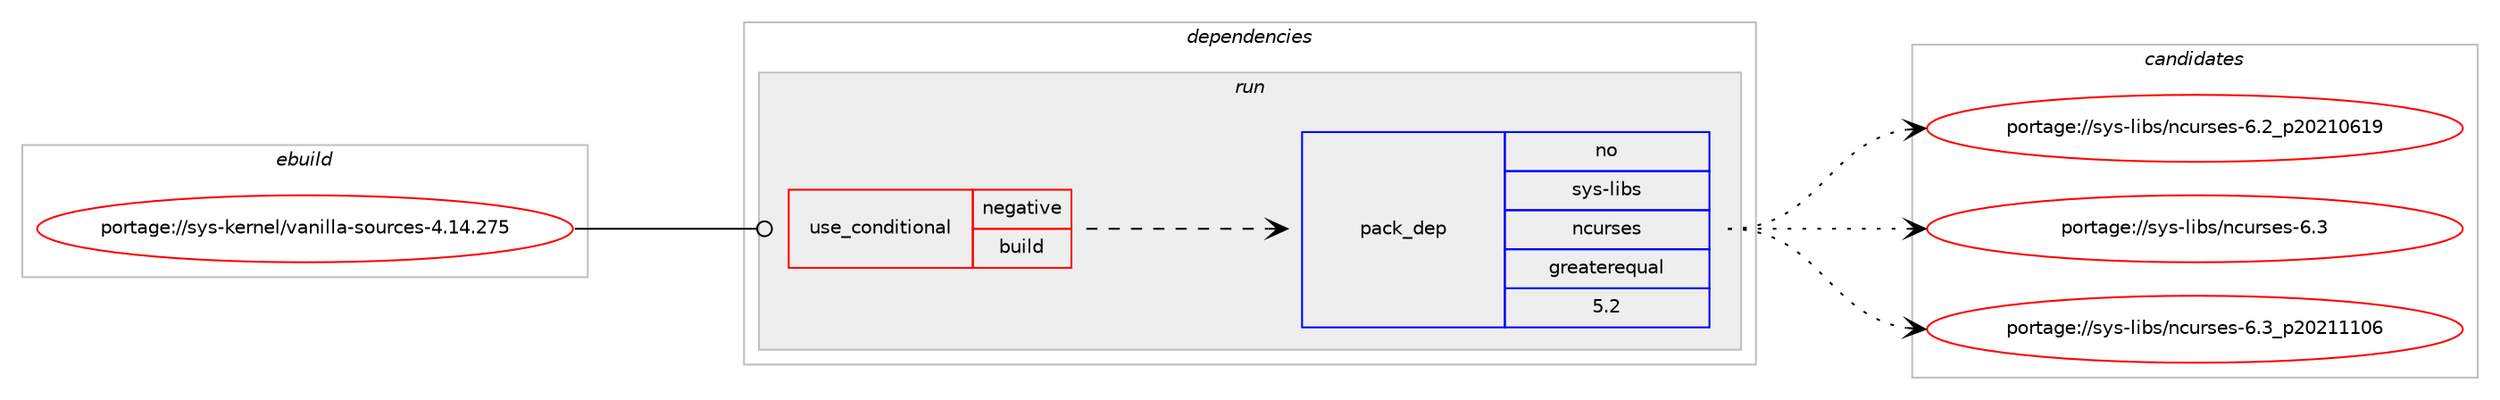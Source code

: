 digraph prolog {

# *************
# Graph options
# *************

newrank=true;
concentrate=true;
compound=true;
graph [rankdir=LR,fontname=Helvetica,fontsize=10,ranksep=1.5];#, ranksep=2.5, nodesep=0.2];
edge  [arrowhead=vee];
node  [fontname=Helvetica,fontsize=10];

# **********
# The ebuild
# **********

subgraph cluster_leftcol {
color=gray;
rank=same;
label=<<i>ebuild</i>>;
id [label="portage://sys-kernel/vanilla-sources-4.14.275", color=red, width=4, href="../sys-kernel/vanilla-sources-4.14.275.svg"];
}

# ****************
# The dependencies
# ****************

subgraph cluster_midcol {
color=gray;
label=<<i>dependencies</i>>;
subgraph cluster_compile {
fillcolor="#eeeeee";
style=filled;
label=<<i>compile</i>>;
}
subgraph cluster_compileandrun {
fillcolor="#eeeeee";
style=filled;
label=<<i>compile and run</i>>;
}
subgraph cluster_run {
fillcolor="#eeeeee";
style=filled;
label=<<i>run</i>>;
subgraph cond114 {
dependency899 [label=<<TABLE BORDER="0" CELLBORDER="1" CELLSPACING="0" CELLPADDING="4"><TR><TD ROWSPAN="3" CELLPADDING="10">use_conditional</TD></TR><TR><TD>negative</TD></TR><TR><TD>build</TD></TR></TABLE>>, shape=none, color=red];
# *** BEGIN UNKNOWN DEPENDENCY TYPE (TODO) ***
# dependency899 -> package_dependency(portage://sys-kernel/vanilla-sources-4.14.275,run,no,app-arch,cpio,none,[,,],[],[])
# *** END UNKNOWN DEPENDENCY TYPE (TODO) ***

# *** BEGIN UNKNOWN DEPENDENCY TYPE (TODO) ***
# dependency899 -> package_dependency(portage://sys-kernel/vanilla-sources-4.14.275,run,no,dev-lang,perl,none,[,,],[],[])
# *** END UNKNOWN DEPENDENCY TYPE (TODO) ***

# *** BEGIN UNKNOWN DEPENDENCY TYPE (TODO) ***
# dependency899 -> package_dependency(portage://sys-kernel/vanilla-sources-4.14.275,run,no,sys-devel,bc,none,[,,],[],[])
# *** END UNKNOWN DEPENDENCY TYPE (TODO) ***

# *** BEGIN UNKNOWN DEPENDENCY TYPE (TODO) ***
# dependency899 -> package_dependency(portage://sys-kernel/vanilla-sources-4.14.275,run,no,sys-devel,bison,none,[,,],[],[])
# *** END UNKNOWN DEPENDENCY TYPE (TODO) ***

# *** BEGIN UNKNOWN DEPENDENCY TYPE (TODO) ***
# dependency899 -> package_dependency(portage://sys-kernel/vanilla-sources-4.14.275,run,no,sys-devel,flex,none,[,,],[],[])
# *** END UNKNOWN DEPENDENCY TYPE (TODO) ***

# *** BEGIN UNKNOWN DEPENDENCY TYPE (TODO) ***
# dependency899 -> package_dependency(portage://sys-kernel/vanilla-sources-4.14.275,run,no,sys-devel,make,none,[,,],[],[])
# *** END UNKNOWN DEPENDENCY TYPE (TODO) ***

subgraph pack783 {
dependency900 [label=<<TABLE BORDER="0" CELLBORDER="1" CELLSPACING="0" CELLPADDING="4" WIDTH="220"><TR><TD ROWSPAN="6" CELLPADDING="30">pack_dep</TD></TR><TR><TD WIDTH="110">no</TD></TR><TR><TD>sys-libs</TD></TR><TR><TD>ncurses</TD></TR><TR><TD>greaterequal</TD></TR><TR><TD>5.2</TD></TR></TABLE>>, shape=none, color=blue];
}
dependency899:e -> dependency900:w [weight=20,style="dashed",arrowhead="vee"];
# *** BEGIN UNKNOWN DEPENDENCY TYPE (TODO) ***
# dependency899 -> package_dependency(portage://sys-kernel/vanilla-sources-4.14.275,run,no,virtual,libelf,none,[,,],[],[])
# *** END UNKNOWN DEPENDENCY TYPE (TODO) ***

# *** BEGIN UNKNOWN DEPENDENCY TYPE (TODO) ***
# dependency899 -> package_dependency(portage://sys-kernel/vanilla-sources-4.14.275,run,no,virtual,pkgconfig,none,[,,],[],[])
# *** END UNKNOWN DEPENDENCY TYPE (TODO) ***

}
id:e -> dependency899:w [weight=20,style="solid",arrowhead="odot"];
}
}

# **************
# The candidates
# **************

subgraph cluster_choices {
rank=same;
color=gray;
label=<<i>candidates</i>>;

subgraph choice783 {
color=black;
nodesep=1;
choice1151211154510810598115471109911711411510111545544650951125048504948544957 [label="portage://sys-libs/ncurses-6.2_p20210619", color=red, width=4,href="../sys-libs/ncurses-6.2_p20210619.svg"];
choice1151211154510810598115471109911711411510111545544651 [label="portage://sys-libs/ncurses-6.3", color=red, width=4,href="../sys-libs/ncurses-6.3.svg"];
choice1151211154510810598115471109911711411510111545544651951125048504949494854 [label="portage://sys-libs/ncurses-6.3_p20211106", color=red, width=4,href="../sys-libs/ncurses-6.3_p20211106.svg"];
dependency900:e -> choice1151211154510810598115471109911711411510111545544650951125048504948544957:w [style=dotted,weight="100"];
dependency900:e -> choice1151211154510810598115471109911711411510111545544651:w [style=dotted,weight="100"];
dependency900:e -> choice1151211154510810598115471109911711411510111545544651951125048504949494854:w [style=dotted,weight="100"];
}
}

}
